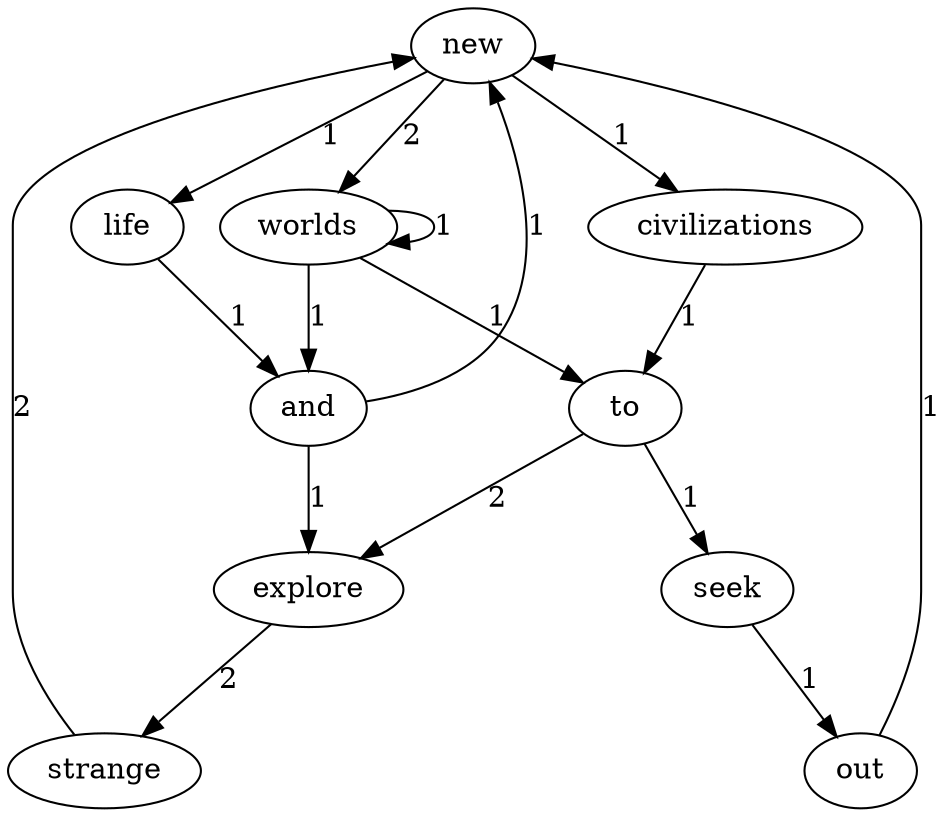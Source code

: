 strict digraph G {
  "new" -> "worlds" [label="2"];
  "new" -> "civilizations" [label="1"];
  "new" -> "life" [label="1"];
  "worlds" -> "worlds" [label="1"];
  "worlds" -> "and" [label="1"];
  "worlds" -> "to" [label="1"];
  "explore" -> "strange" [label="2"];
  "and" -> "new" [label="1"];
  "and" -> "explore" [label="1"];
  "to" -> "explore" [label="2"];
  "to" -> "seek" [label="1"];
  "civilizations" -> "to" [label="1"];
  "seek" -> "out" [label="1"];
  "strange" -> "new" [label="2"];
  "life" -> "and" [label="1"];
  "out" -> "new" [label="1"];
}